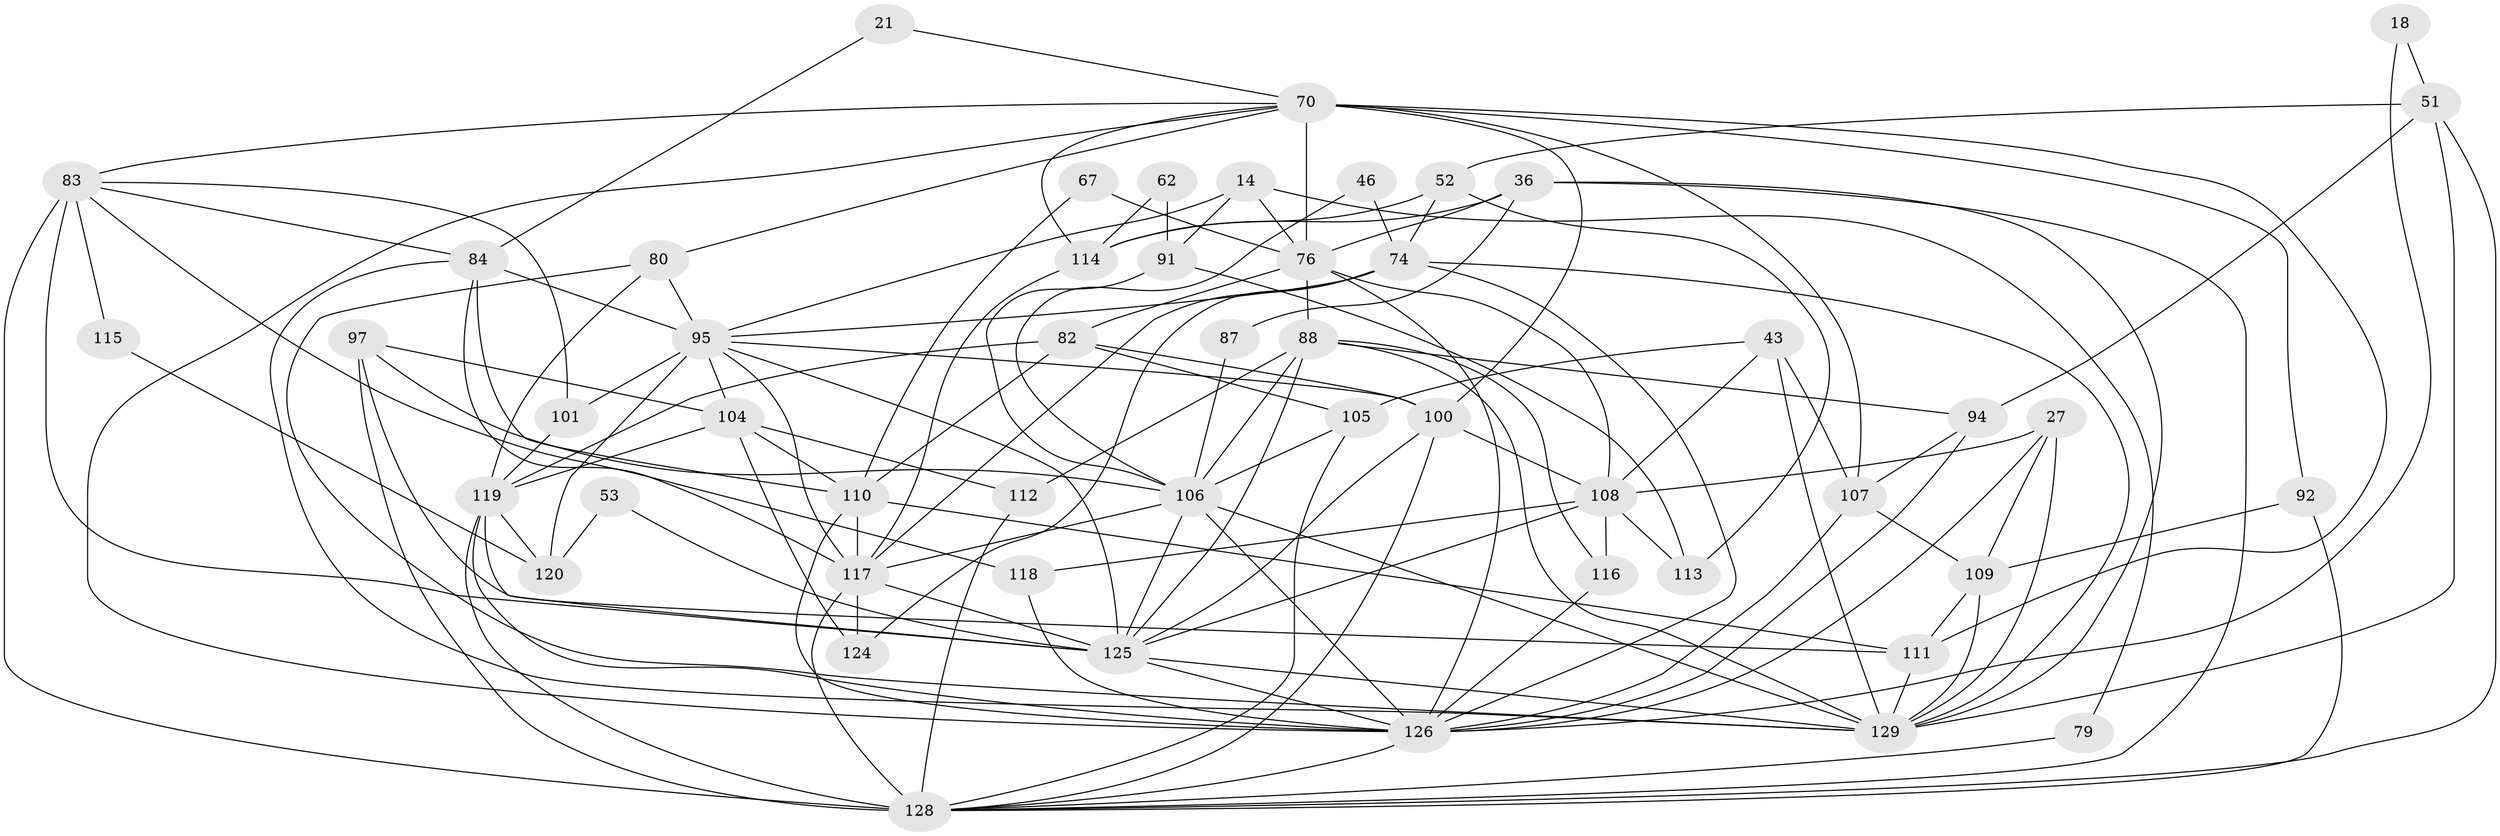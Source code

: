 // original degree distribution, {6: 0.10852713178294573, 3: 0.2558139534883721, 4: 0.2248062015503876, 5: 0.16279069767441862, 2: 0.17829457364341086, 7: 0.046511627906976744, 8: 0.023255813953488372}
// Generated by graph-tools (version 1.1) at 2025/52/03/04/25 21:52:35]
// undirected, 51 vertices, 136 edges
graph export_dot {
graph [start="1"]
  node [color=gray90,style=filled];
  14;
  18;
  21;
  27 [super="+5"];
  36 [super="+1"];
  43;
  46;
  51 [super="+32"];
  52 [super="+4"];
  53;
  62;
  67;
  70 [super="+26+39+41"];
  74 [super="+58"];
  76 [super="+63"];
  79;
  80 [super="+55"];
  82 [super="+29"];
  83 [super="+81"];
  84;
  87;
  88 [super="+35"];
  91 [super="+12"];
  92;
  94;
  95 [super="+44+49"];
  97;
  100 [super="+75+19"];
  101 [super="+28"];
  104;
  105;
  106 [super="+89"];
  107 [super="+11"];
  108 [super="+73+10+66"];
  109 [super="+57"];
  110 [super="+86+16"];
  111 [super="+102"];
  112 [super="+38"];
  113;
  114 [super="+42"];
  115;
  116;
  117 [super="+61+72+59+98"];
  118 [super="+103"];
  119 [super="+96+45"];
  120;
  124;
  125 [super="+54+123"];
  126 [super="+122+99+69+93"];
  128 [super="+48+127"];
  129 [super="+90+121"];
  14 -- 79;
  14 -- 91 [weight=2];
  14 -- 95;
  14 -- 76 [weight=2];
  18 -- 51;
  18 -- 126;
  21 -- 84;
  21 -- 70;
  27 -- 109 [weight=2];
  27 -- 126;
  27 -- 129;
  27 -- 108;
  36 -- 114 [weight=2];
  36 -- 87;
  36 -- 128;
  36 -- 76;
  36 -- 129 [weight=2];
  43 -- 107 [weight=2];
  43 -- 105;
  43 -- 108;
  43 -- 129 [weight=2];
  46 -- 74;
  46 -- 106;
  51 -- 128;
  51 -- 94;
  51 -- 52 [weight=2];
  51 -- 129 [weight=2];
  52 -- 113;
  52 -- 114;
  52 -- 74;
  53 -- 120;
  53 -- 125;
  62 -- 91;
  62 -- 114;
  67 -- 110;
  67 -- 76;
  70 -- 76 [weight=2];
  70 -- 80;
  70 -- 83;
  70 -- 92;
  70 -- 107;
  70 -- 111;
  70 -- 114;
  70 -- 126 [weight=2];
  70 -- 100 [weight=3];
  74 -- 124;
  74 -- 117 [weight=2];
  74 -- 95 [weight=2];
  74 -- 126 [weight=3];
  74 -- 129 [weight=2];
  76 -- 108;
  76 -- 82;
  76 -- 88;
  76 -- 126;
  79 -- 128;
  80 -- 95;
  80 -- 119;
  80 -- 129;
  82 -- 105;
  82 -- 119;
  82 -- 110;
  82 -- 100;
  83 -- 101;
  83 -- 118;
  83 -- 128 [weight=3];
  83 -- 115;
  83 -- 84;
  83 -- 125 [weight=2];
  84 -- 95 [weight=3];
  84 -- 110;
  84 -- 117;
  84 -- 129;
  87 -- 106;
  88 -- 112;
  88 -- 116;
  88 -- 125;
  88 -- 94;
  88 -- 106 [weight=2];
  88 -- 129 [weight=2];
  91 -- 113;
  91 -- 106;
  92 -- 109;
  92 -- 128;
  94 -- 107;
  94 -- 126;
  95 -- 104;
  95 -- 120 [weight=2];
  95 -- 101;
  95 -- 117;
  95 -- 100;
  95 -- 125;
  97 -- 104;
  97 -- 111;
  97 -- 128;
  97 -- 106;
  100 -- 128;
  100 -- 108 [weight=3];
  100 -- 125;
  101 -- 119;
  104 -- 112 [weight=2];
  104 -- 119 [weight=2];
  104 -- 124;
  104 -- 110;
  105 -- 106;
  105 -- 128;
  106 -- 129 [weight=2];
  106 -- 117 [weight=2];
  106 -- 126;
  106 -- 125;
  107 -- 109 [weight=2];
  107 -- 126;
  108 -- 113;
  108 -- 116;
  108 -- 118;
  108 -- 125;
  109 -- 111;
  109 -- 129;
  110 -- 117;
  110 -- 111 [weight=3];
  110 -- 126 [weight=2];
  111 -- 129;
  112 -- 128;
  114 -- 117 [weight=2];
  115 -- 120;
  116 -- 126;
  117 -- 125 [weight=2];
  117 -- 128 [weight=2];
  117 -- 124;
  118 -- 126;
  119 -- 120;
  119 -- 128;
  119 -- 126;
  119 -- 125 [weight=2];
  125 -- 126 [weight=3];
  125 -- 129;
  126 -- 128;
}
